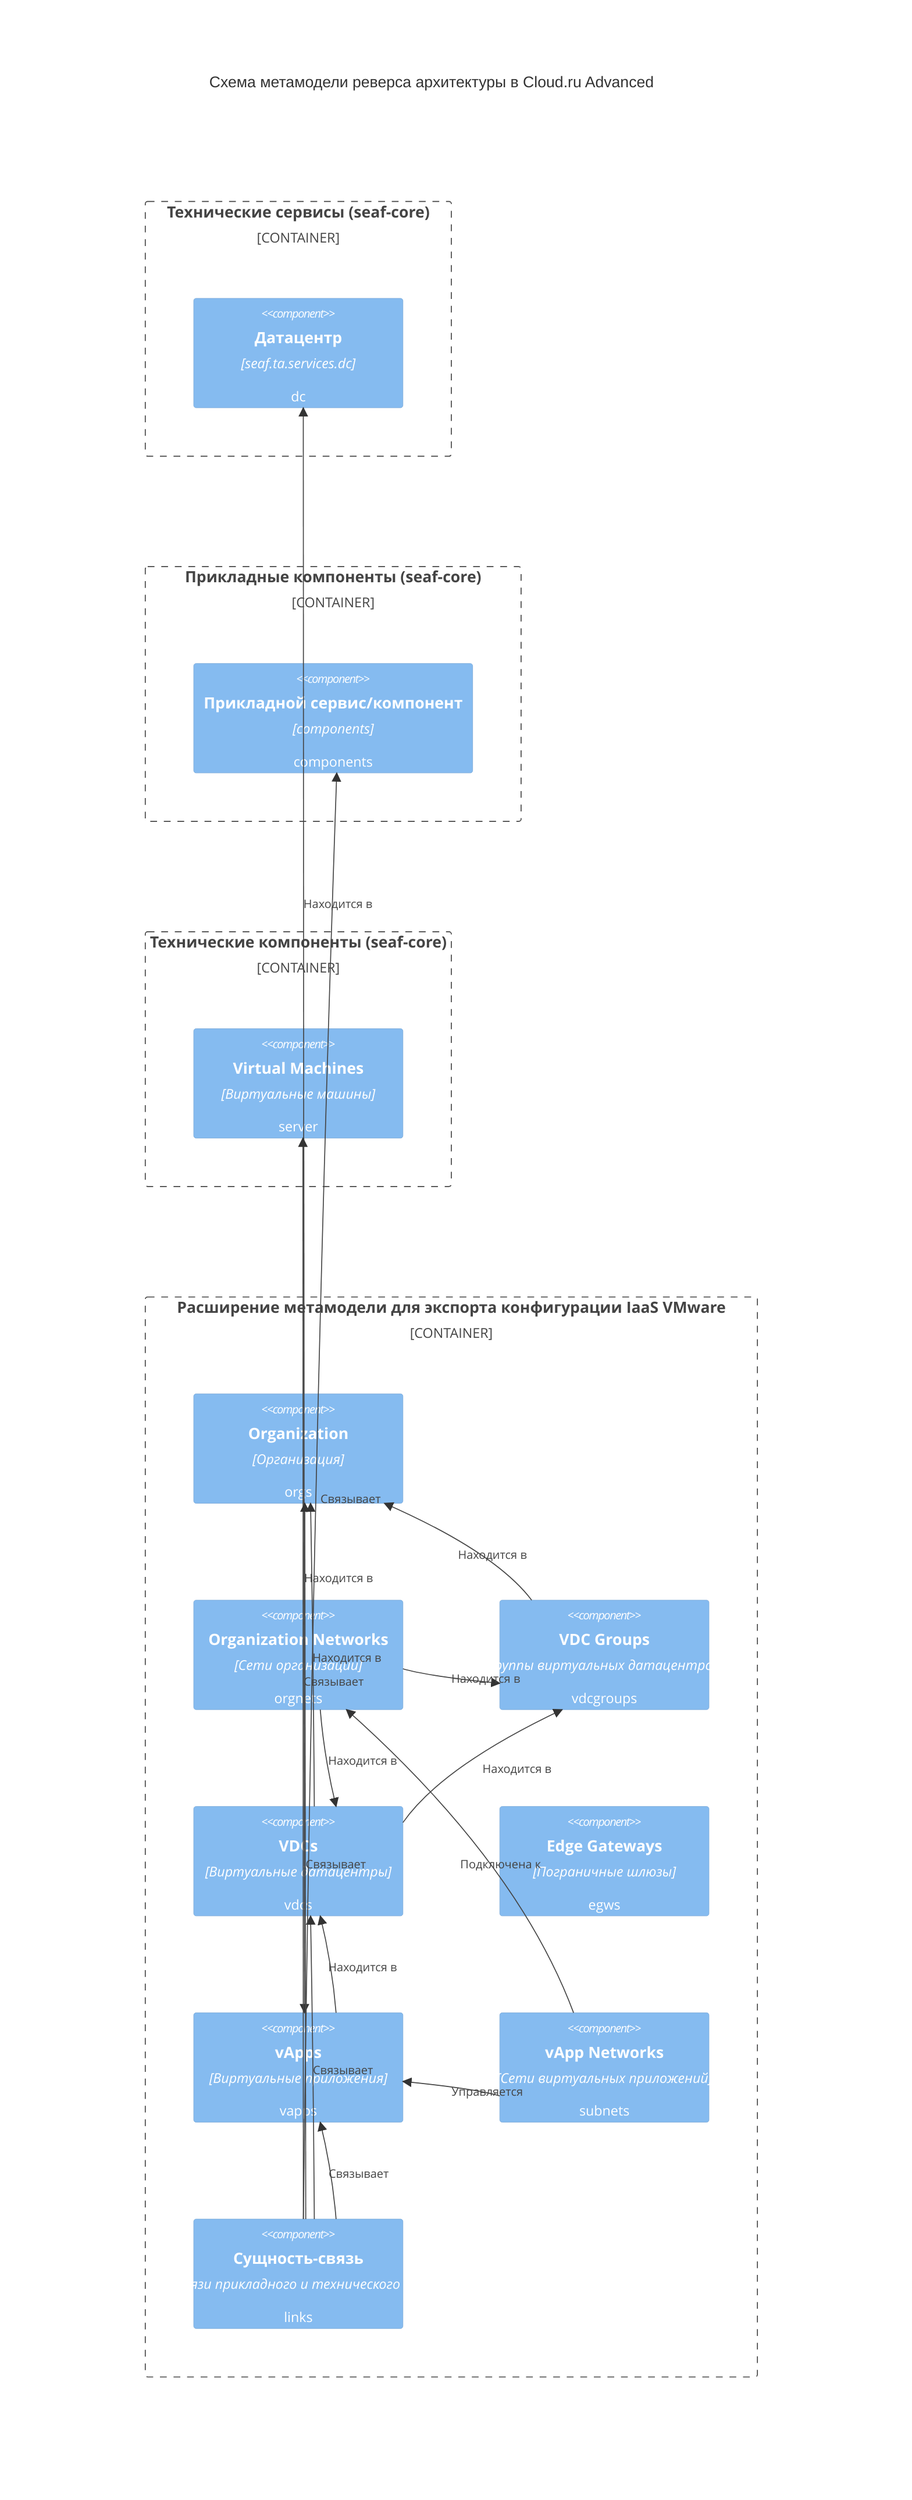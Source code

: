 C4Component
    title Схема метамодели реверса архитектуры в Cloud.ru Advanced

    Container_Boundary(SEAF.TA.SERVICES, "Технические сервисы (seaf-core)") {
        Component(dc, "Датацентр", "seaf.ta.services.dc", "dc")
    }

    Container_Boundary(COMPONENTS, "Прикладные компоненты (seaf-core)") {
        Component(component, "Прикладной сервис/компонент", "components", "components")
    }

    Container_Boundary(SEAF.TA.COMPONENTS, "Технические компоненты (seaf-core)") {
        Component(server, "Virtual Machines", "Виртуальные машины", "server")
    }

    Container_Boundary(SEAF.TA.REVERSE.vmwarecloud, "Расширение метамодели для экспорта конфигурации IaaS VMware") {
        Component(orgs, "Organization", "Организация", "orgs")
        Component(orgnets, "Organization Networks", "Сети организации", "orgnets")
        Component(vdcgroups, "VDC Groups", "Группы виртуальных датацентров", "vdcgroups")
        Component(vdcs, "VDCs", "Виртуальные датацентры", "vdcs")
        Component(egws, "Edge Gateways", "Пограничные шлюзы", "egws")
        Component(vapps, "vApps", "Виртуальные приложения", "vapps")
        Component(vappnets, "vApp Networks", "Сети виртуальных приложений", "subnets")
        Component(links, "Cущность-связь", "Для связи прикладного и технического словев", "links")

        Rel(orgs, dc, "Находится в")
        Rel(vdcgroups, orgs, "Находится в")
        Rel(vdcs, vdcgroups, "Находится в")
        Rel(vdcs, orgs, "Находится в")
        Rel(orgnets, vdcs, "Находится в")
        Rel(orgnets, vdcgroups, "Находится в")
        Rel(vapps, vdcs, "Находится в")
        Rel(vappnets, orgnets, "Подключена к")
        Rel(vappnets, vapps, "Управляется ")
        Rel(server, vapps, "Находится в")

        Rel(links, server, "Связывает")
        Rel(links, vapps, "Связывает")
        Rel(links, vdcs, "Связывает")
        Rel(links, orgs, "Связывает")
        Rel(links, component, "Связывает")
    }

    UpdateLayoutConfig($c4ShapeInRow="4", $c4BoundaryInRow="1")